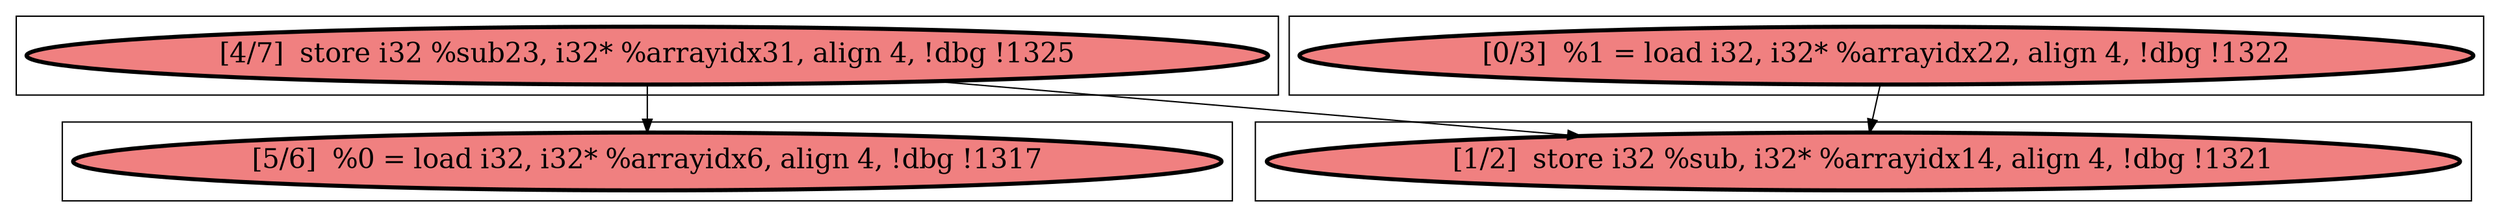 
digraph G {



node38->node39 [ ]
node38->node37 [ ]
node36->node37 [ ]


subgraph cluster3 {


node39 [penwidth=3.0,fontsize=20,fillcolor=lightcoral,label="[5/6]  %0 = load i32, i32* %arrayidx6, align 4, !dbg !1317",shape=ellipse,style=filled ]



}

subgraph cluster2 {


node38 [penwidth=3.0,fontsize=20,fillcolor=lightcoral,label="[4/7]  store i32 %sub23, i32* %arrayidx31, align 4, !dbg !1325",shape=ellipse,style=filled ]



}

subgraph cluster0 {


node36 [penwidth=3.0,fontsize=20,fillcolor=lightcoral,label="[0/3]  %1 = load i32, i32* %arrayidx22, align 4, !dbg !1322",shape=ellipse,style=filled ]



}

subgraph cluster1 {


node37 [penwidth=3.0,fontsize=20,fillcolor=lightcoral,label="[1/2]  store i32 %sub, i32* %arrayidx14, align 4, !dbg !1321",shape=ellipse,style=filled ]



}

}
